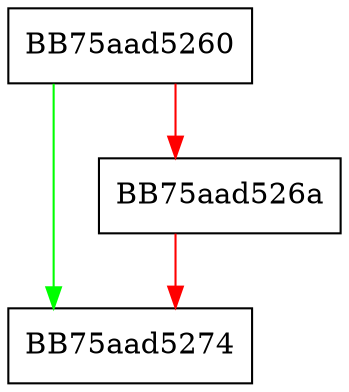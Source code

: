 digraph find_restart_buf {
  node [shape="box"];
  graph [splines=ortho];
  BB75aad5260 -> BB75aad5274 [color="green"];
  BB75aad5260 -> BB75aad526a [color="red"];
  BB75aad526a -> BB75aad5274 [color="red"];
}
